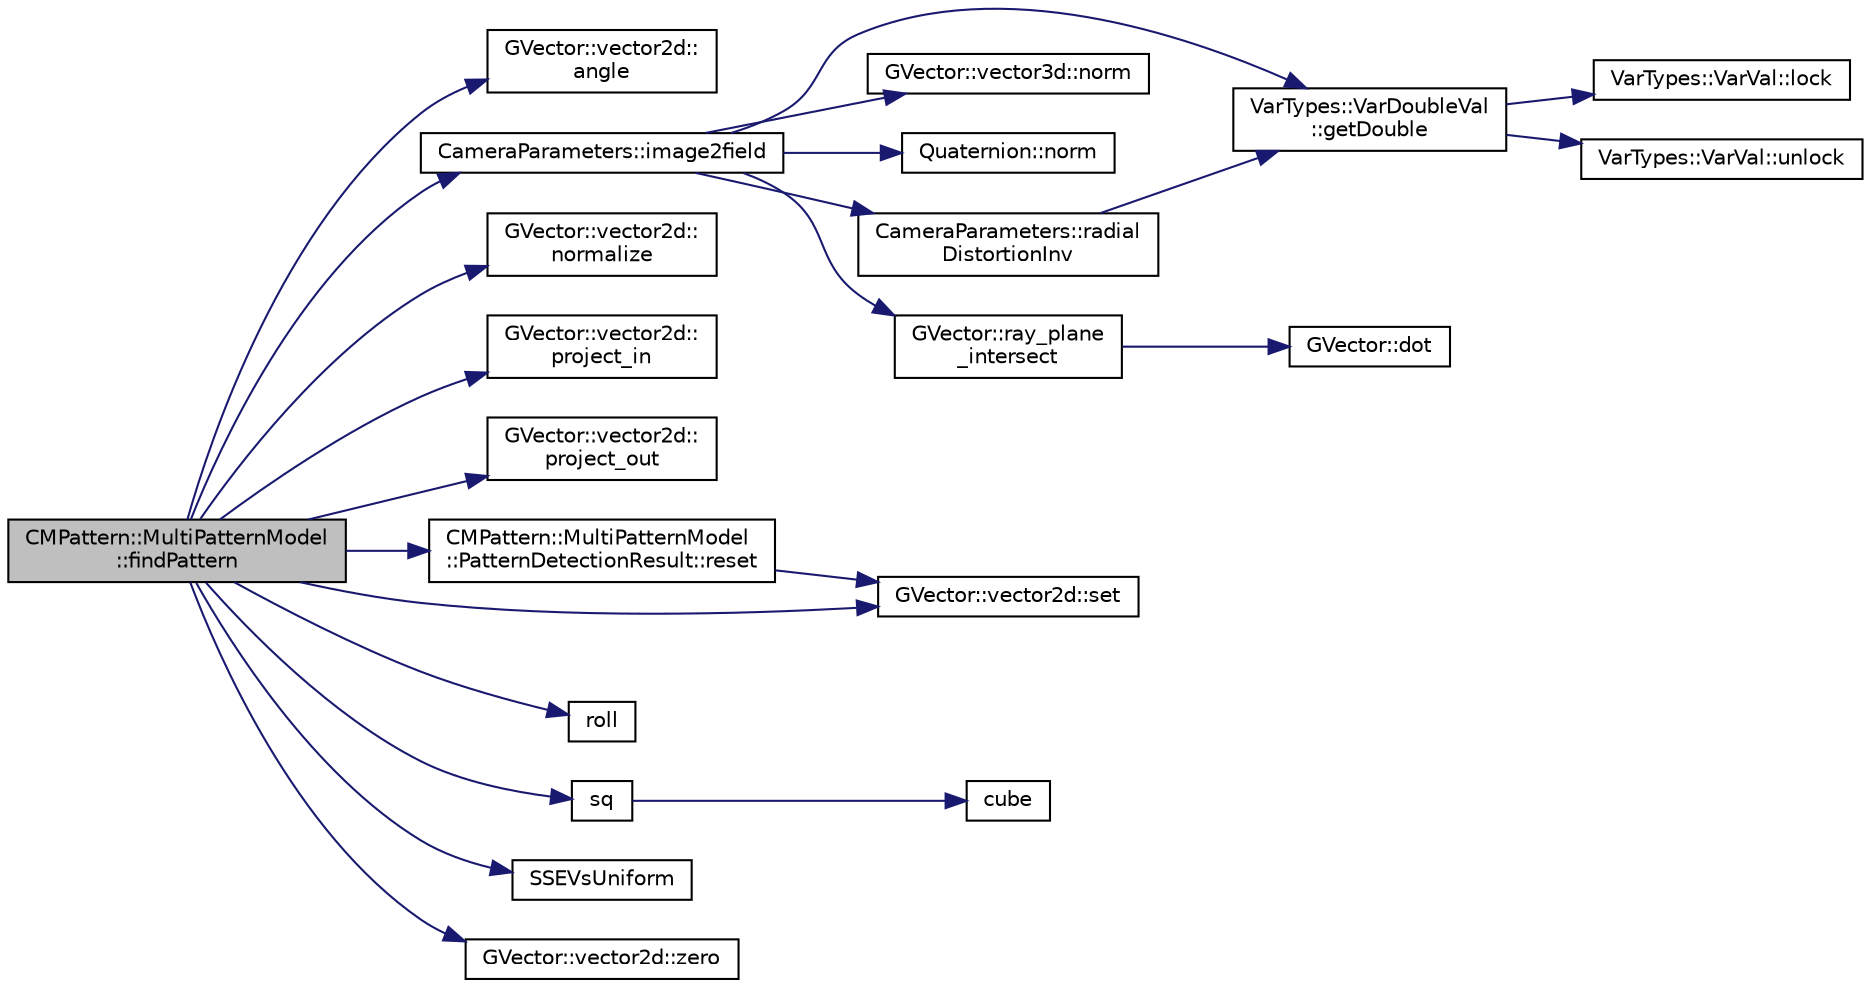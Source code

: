 digraph "CMPattern::MultiPatternModel::findPattern"
{
 // INTERACTIVE_SVG=YES
  edge [fontname="Helvetica",fontsize="10",labelfontname="Helvetica",labelfontsize="10"];
  node [fontname="Helvetica",fontsize="10",shape=record];
  rankdir="LR";
  Node1 [label="CMPattern::MultiPatternModel\l::findPattern",height=0.2,width=0.4,color="black", fillcolor="grey75", style="filled", fontcolor="black"];
  Node1 -> Node2 [color="midnightblue",fontsize="10",style="solid",fontname="Helvetica"];
  Node2 [label="GVector::vector2d::\langle",height=0.2,width=0.4,color="black", fillcolor="white", style="filled",URL="$d8/d10/class_g_vector_1_1vector2d.html#a51c907ec8fdce7d2aea0b1eb82bc895f",tooltip="calculate the clockwise angle from <1,0> "];
  Node1 -> Node3 [color="midnightblue",fontsize="10",style="solid",fontname="Helvetica"];
  Node3 [label="CameraParameters::image2field",height=0.2,width=0.4,color="black", fillcolor="white", style="filled",URL="$d7/df2/class_camera_parameters.html#a11bfa7943e4fc90e3c798804eb28ea14"];
  Node3 -> Node4 [color="midnightblue",fontsize="10",style="solid",fontname="Helvetica"];
  Node4 [label="VarTypes::VarDoubleVal\l::getDouble",height=0.2,width=0.4,color="black", fillcolor="white", style="filled",URL="$db/d0f/class_var_types_1_1_var_double_val.html#aa5c9acfc3658e012d84481b9292a0b12",tooltip="get the value of this data-type "];
  Node4 -> Node5 [color="midnightblue",fontsize="10",style="solid",fontname="Helvetica"];
  Node5 [label="VarTypes::VarVal::lock",height=0.2,width=0.4,color="black", fillcolor="white", style="filled",URL="$d6/de8/class_var_types_1_1_var_val.html#a687df377b593f5ab5ac0b26d22728d4a"];
  Node4 -> Node6 [color="midnightblue",fontsize="10",style="solid",fontname="Helvetica"];
  Node6 [label="VarTypes::VarVal::unlock",height=0.2,width=0.4,color="black", fillcolor="white", style="filled",URL="$d6/de8/class_var_types_1_1_var_val.html#a6f1d886beb58366ce6c157b224ff26f8"];
  Node3 -> Node7 [color="midnightblue",fontsize="10",style="solid",fontname="Helvetica"];
  Node7 [label="GVector::vector3d::norm",height=0.2,width=0.4,color="black", fillcolor="white", style="filled",URL="$d7/db8/class_g_vector_1_1vector3d.html#a8a7623590f93853158a67b5abb4914c3"];
  Node3 -> Node8 [color="midnightblue",fontsize="10",style="solid",fontname="Helvetica"];
  Node8 [label="Quaternion::norm",height=0.2,width=0.4,color="black", fillcolor="white", style="filled",URL="$dc/de3/class_quaternion.html#a20fe03fa607e61bc318925cf90b735d6"];
  Node3 -> Node9 [color="midnightblue",fontsize="10",style="solid",fontname="Helvetica"];
  Node9 [label="CameraParameters::radial\lDistortionInv",height=0.2,width=0.4,color="black", fillcolor="white", style="filled",URL="$d7/df2/class_camera_parameters.html#a0213a75517c9290cef5a9a7e8bd278ce"];
  Node9 -> Node4 [color="midnightblue",fontsize="10",style="solid",fontname="Helvetica"];
  Node3 -> Node10 [color="midnightblue",fontsize="10",style="solid",fontname="Helvetica"];
  Node10 [label="GVector::ray_plane\l_intersect",height=0.2,width=0.4,color="black", fillcolor="white", style="filled",URL="$d5/da9/namespace_g_vector.html#aa796fc83cf89f0f82f883806760de343"];
  Node10 -> Node11 [color="midnightblue",fontsize="10",style="solid",fontname="Helvetica"];
  Node11 [label="GVector::dot",height=0.2,width=0.4,color="black", fillcolor="white", style="filled",URL="$d5/da9/namespace_g_vector.html#ada9b819d8266fe34bfb13b480a9a3107"];
  Node1 -> Node12 [color="midnightblue",fontsize="10",style="solid",fontname="Helvetica"];
  Node12 [label="GVector::vector2d::\lnormalize",height=0.2,width=0.4,color="black", fillcolor="white", style="filled",URL="$d8/d10/class_g_vector_1_1vector2d.html#a5d7e4fab978a6df3f4256bf4986fa65e",tooltip="normalize to unit length in place "];
  Node1 -> Node13 [color="midnightblue",fontsize="10",style="solid",fontname="Helvetica"];
  Node13 [label="GVector::vector2d::\lproject_in",height=0.2,width=0.4,color="black", fillcolor="white", style="filled",URL="$d8/d10/class_g_vector_1_1vector2d.html#a46ecdc8ae32e6548bb97946185942ab8"];
  Node1 -> Node14 [color="midnightblue",fontsize="10",style="solid",fontname="Helvetica"];
  Node14 [label="GVector::vector2d::\lproject_out",height=0.2,width=0.4,color="black", fillcolor="white", style="filled",URL="$d8/d10/class_g_vector_1_1vector2d.html#acf53de06e630f55f2c1b62294b9b9ca5"];
  Node1 -> Node15 [color="midnightblue",fontsize="10",style="solid",fontname="Helvetica"];
  Node15 [label="CMPattern::MultiPatternModel\l::PatternDetectionResult::reset",height=0.2,width=0.4,color="black", fillcolor="white", style="filled",URL="$da/d18/class_c_m_pattern_1_1_multi_pattern_model_1_1_pattern_detection_result.html#a64aa4e999f2f2c2016b429dc7990725a"];
  Node15 -> Node16 [color="midnightblue",fontsize="10",style="solid",fontname="Helvetica"];
  Node16 [label="GVector::vector2d::set",height=0.2,width=0.4,color="black", fillcolor="white", style="filled",URL="$d8/d10/class_g_vector_1_1vector2d.html#a516a8af580a014b0326c832127ba44b4",tooltip="set the components of the vector "];
  Node1 -> Node17 [color="midnightblue",fontsize="10",style="solid",fontname="Helvetica"];
  Node17 [label="roll",height=0.2,width=0.4,color="black", fillcolor="white", style="filled",URL="$d5/d1a/vis__util_8h.html#add476cf6bb4b042555c77badc91abf32"];
  Node1 -> Node16 [color="midnightblue",fontsize="10",style="solid",fontname="Helvetica"];
  Node1 -> Node18 [color="midnightblue",fontsize="10",style="solid",fontname="Helvetica"];
  Node18 [label="sq",height=0.2,width=0.4,color="black", fillcolor="white", style="filled",URL="$d0/d36/ssl-vision_2src_2shared_2util_2util_8h.html#a3b1068ff735e10f55f41821d89366a33"];
  Node18 -> Node19 [color="midnightblue",fontsize="10",style="solid",fontname="Helvetica"];
  Node19 [label="cube",height=0.2,width=0.4,color="black", fillcolor="white", style="filled",URL="$d0/d36/ssl-vision_2src_2shared_2util_2util_8h.html#aa6b59015782f26bdfcd1b9660fb471e2"];
  Node1 -> Node20 [color="midnightblue",fontsize="10",style="solid",fontname="Helvetica"];
  Node20 [label="SSEVsUniform",height=0.2,width=0.4,color="black", fillcolor="white", style="filled",URL="$d5/d1a/vis__util_8h.html#a93d0e9bd30e36f59518e23814c7f0aba"];
  Node1 -> Node21 [color="midnightblue",fontsize="10",style="solid",fontname="Helvetica"];
  Node21 [label="GVector::vector2d::zero",height=0.2,width=0.4,color="black", fillcolor="white", style="filled",URL="$d8/d10/class_g_vector_1_1vector2d.html#af83e83636c491eb0729b40e02de26443",tooltip="zero all components of the vector "];
}
